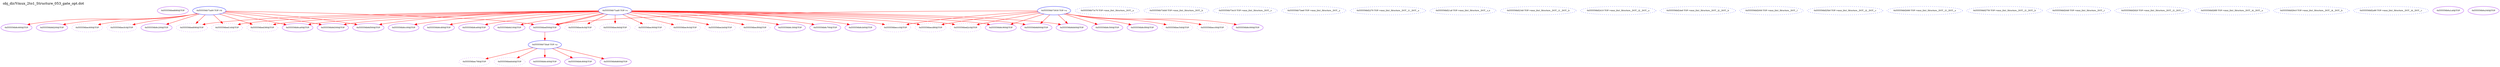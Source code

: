 digraph v3graph {
	graph	[label="obj_dir/Vmux_2to1_Structure_053_gate_opt.dot",
		 labelloc=t, labeljust=l,
		 //size="7.5,10",
		 rankdir=TB];
	n0	[fontsize=8 label="0x555556bed680@TOP", color=purple];
	n1	[fontsize=8 label="0x555556bec540@TOP", color=purple, style=dotted];
	n2	[fontsize=8 label="0x555556b73930 TOP->a", color=blue];
	n3	[fontsize=8 label="0x555556b73c70 TOP->mux_2to1_Structure__DOT__a", color=blue, style=dotted];
	n4	[fontsize=8 label="0x555556bec600@TOP", color=purple, style=dotted];
	n5	[fontsize=8 label="0x555556b73a00 TOP->b", color=blue];
	n6	[fontsize=8 label="0x555556b73d40 TOP->mux_2to1_Structure__DOT__b", color=blue, style=dotted];
	n7	[fontsize=8 label="0x555556bec6c0@TOP", color=purple, style=dotted];
	n8	[fontsize=8 label="0x555556b73ad0 TOP->s", color=blue];
	n9	[fontsize=8 label="0x555556b73e10 TOP->mux_2to1_Structure__DOT__s", color=blue, style=dotted];
	n10	[fontsize=8 label="0x555556bec780@TOP", color=purple, style=dotted];
	n11	[fontsize=8 label="0x555556b73ba0 TOP->y", color=blue];
	n12	[fontsize=8 label="0x555556b73ee0 TOP->mux_2to1_Structure__DOT__y", color=blue, style=dotted];
	n13	[fontsize=8 label="0x555556bec840@TOP", color=purple, style=dotted];
	n14	[fontsize=8 label="0x555556bf2270 TOP->mux_2to1_Structure__DOT__i1__DOT__a", color=blue, style=dotted];
	n15	[fontsize=8 label="0x555556bec900@TOP", color=purple, style=dotted];
	n16	[fontsize=8 label="0x555556bf21a0 TOP->mux_2to1_Structure__DOT__s_n", color=blue, style=dotted];
	n17	[fontsize=8 label="0x555556bf2340 TOP->mux_2to1_Structure__DOT__i1__DOT__b", color=blue, style=dotted];
	n18	[fontsize=8 label="0x555556bec9c0@TOP", color=purple, style=dotted];
	n19	[fontsize=8 label="0x555556becb40@TOP", color=purple, style=dotted];
	n20	[fontsize=8 label="0x555556bf2410 TOP->mux_2to1_Structure__DOT__i2__DOT__a", color=blue, style=dotted];
	n21	[fontsize=8 label="0x555556becc00@TOP", color=purple, style=dotted];
	n22	[fontsize=8 label="0x555556bf24e0 TOP->mux_2to1_Structure__DOT__i2__DOT__b", color=blue, style=dotted];
	n23	[fontsize=8 label="0x555556beccc0@TOP", color=purple, style=dotted];
	n24	[fontsize=8 label="0x555556bf2000 TOP->mux_2to1_Structure__DOT__l", color=blue, style=dotted];
	n25	[fontsize=8 label="0x555556bf25b0 TOP->mux_2to1_Structure__DOT__i2__DOT__c", color=blue, style=dotted];
	n26	[fontsize=8 label="0x555556becd80@TOP", color=purple, style=dotted];
	n27	[fontsize=8 label="0x555556becf00@TOP", color=purple, style=dotted];
	n28	[fontsize=8 label="0x555556bf2680 TOP->mux_2to1_Structure__DOT__i3__DOT__a", color=blue, style=dotted];
	n29	[fontsize=8 label="0x555556becfc0@TOP", color=purple, style=dotted];
	n30	[fontsize=8 label="0x555556bf2750 TOP->mux_2to1_Structure__DOT__i3__DOT__b", color=blue, style=dotted];
	n31	[fontsize=8 label="0x555556bed080@TOP", color=purple, style=dotted];
	n32	[fontsize=8 label="0x555556bf20d0 TOP->mux_2to1_Structure__DOT__r", color=blue, style=dotted];
	n33	[fontsize=8 label="0x555556bf2820 TOP->mux_2to1_Structure__DOT__i3__DOT__c", color=blue, style=dotted];
	n34	[fontsize=8 label="0x555556bed140@TOP", color=purple, style=dotted];
	n35	[fontsize=8 label="0x555556bed2c0@TOP", color=purple, style=dotted];
	n36	[fontsize=8 label="0x555556bf28f0 TOP->mux_2to1_Structure__DOT__i4__DOT__a", color=blue, style=dotted];
	n37	[fontsize=8 label="0x555556bed380@TOP", color=purple, style=dotted];
	n38	[fontsize=8 label="0x555556bf29c0 TOP->mux_2to1_Structure__DOT__i4__DOT__b", color=blue, style=dotted];
	n39	[fontsize=8 label="0x555556bed440@TOP", color=purple, style=dotted];
	n40	[fontsize=8 label="0x555556bf2a90 TOP->mux_2to1_Structure__DOT__i4__DOT__c", color=blue, style=dotted];
	n41	[fontsize=8 label="0x555556bed500@TOP", color=purple];
	n42	[fontsize=8 label="0x555556b6a1a0@TOP", color=purple];
	n43	[fontsize=8 label="0x555556b6a340@TOP", color=purple];
	n44	[fontsize=8 label="0x555556b8c000@TOP", color=purple];
	n45	[fontsize=8 label="0x555556b8c200@TOP", color=purple];
	n46	[fontsize=8 label="0x555556b8c300@TOP", color=purple];
	n47	[fontsize=8 label="0x555556b8c400@TOP", color=purple];
	n48	[fontsize=8 label="0x555556b8c500@TOP", color=purple];
	n49	[fontsize=8 label="0x555556b8c600@TOP", color=purple];
	n50	[fontsize=8 label="0x555556b8c700@TOP", color=purple];
	n51	[fontsize=8 label="0x555556b8c800@TOP", color=purple];
	n52	[fontsize=8 label="0x555556b8c900@TOP", color=purple];
	n53	[fontsize=8 label="0x555556b8ca00@TOP", color=purple];
	n54	[fontsize=8 label="0x555556b8cb00@TOP", color=purple];
	n55	[fontsize=8 label="0x555556b8cc00@TOP", color=purple];
	n56	[fontsize=8 label="0x555556b8cd00@TOP", color=purple];
	n57	[fontsize=8 label="0x555556b8ce00@TOP", color=purple];
	n58	[fontsize=8 label="0x555556b8cf00@TOP", color=purple];
	n59	[fontsize=8 label="0x555556b8d000@TOP", color=purple];
	n60	[fontsize=8 label="0x555556b8d100@TOP", color=purple];
	n61	[fontsize=8 label="0x555556b8d200@TOP", color=purple];
	n62	[fontsize=8 label="0x555556b8d300@TOP", color=purple];
	n63	[fontsize=8 label="0x555556b8d400@TOP", color=purple];
	n64	[fontsize=8 label="0x555556b8d500@TOP", color=purple];
	n65	[fontsize=8 label="0x555556b8d600@TOP", color=purple];
	n2 -> n1 [fontsize=8 label="" weight=1 color=red];
	n2 -> n26 [fontsize=8 label="" weight=1 color=red];
	n2 -> n44 [fontsize=8 label="" weight=1 color=red];
	n2 -> n21 [fontsize=8 label="" weight=1 color=red];
	n2 -> n48 [fontsize=8 label="" weight=1 color=red];
	n2 -> n58 [fontsize=8 label="" weight=1 color=red];
	n2 -> n23 [fontsize=8 label="" weight=1 color=red];
	n2 -> n35 [fontsize=8 label="" weight=1 color=red];
	n2 -> n41 [fontsize=8 label="" weight=1 color=red];
	n2 -> n52 [fontsize=8 label="" weight=1 color=red];
	n2 -> n59 [fontsize=8 label="" weight=1 color=red];
	n2 -> n63 [fontsize=8 label="" weight=1 color=red];
	n5 -> n4 [fontsize=8 label="" weight=1 color=red];
	n5 -> n34 [fontsize=8 label="" weight=1 color=red];
	n5 -> n45 [fontsize=8 label="" weight=1 color=red];
	n5 -> n29 [fontsize=8 label="" weight=1 color=red];
	n5 -> n49 [fontsize=8 label="" weight=1 color=red];
	n5 -> n61 [fontsize=8 label="" weight=1 color=red];
	n5 -> n31 [fontsize=8 label="" weight=1 color=red];
	n5 -> n37 [fontsize=8 label="" weight=1 color=red];
	n5 -> n41 [fontsize=8 label="" weight=1 color=red];
	n5 -> n53 [fontsize=8 label="" weight=1 color=red];
	n5 -> n62 [fontsize=8 label="" weight=1 color=red];
	n5 -> n64 [fontsize=8 label="" weight=1 color=red];
	n8 -> n7 [fontsize=8 label="" weight=1 color=red];
	n8 -> n18 [fontsize=8 label="" weight=1 color=red];
	n8 -> n34 [fontsize=8 label="" weight=1 color=red];
	n8 -> n46 [fontsize=8 label="" weight=1 color=red];
	n8 -> n13 [fontsize=8 label="" weight=1 color=red];
	n8 -> n27 [fontsize=8 label="" weight=1 color=red];
	n8 -> n50 [fontsize=8 label="" weight=1 color=red];
	n8 -> n55 [fontsize=8 label="" weight=1 color=red];
	n8 -> n15 [fontsize=8 label="" weight=1 color=red];
	n8 -> n19 [fontsize=8 label="" weight=1 color=red];
	n8 -> n26 [fontsize=8 label="" weight=1 color=red];
	n8 -> n54 [fontsize=8 label="" weight=1 color=red];
	n8 -> n56 [fontsize=8 label="" weight=1 color=red];
	n8 -> n57 [fontsize=8 label="" weight=1 color=red];
	n8 -> n60 [fontsize=8 label="" weight=1 color=red];
	n8 -> n23 [fontsize=8 label="" weight=1 color=red];
	n8 -> n35 [fontsize=8 label="" weight=1 color=red];
	n8 -> n41 [fontsize=8 label="" weight=1 color=red];
	n8 -> n52 [fontsize=8 label="" weight=1 color=red];
	n8 -> n59 [fontsize=8 label="" weight=1 color=red];
	n8 -> n63 [fontsize=8 label="" weight=1 color=red];
	n8 -> n31 [fontsize=8 label="" weight=1 color=red];
	n8 -> n37 [fontsize=8 label="" weight=1 color=red];
	n8 -> n41 [fontsize=8 label="" weight=1 color=red];
	n8 -> n53 [fontsize=8 label="" weight=1 color=red];
	n8 -> n62 [fontsize=8 label="" weight=1 color=red];
	n8 -> n64 [fontsize=8 label="" weight=1 color=red];
	n11 -> n10 [fontsize=8 label="" weight=1 color=red];
	n11 -> n47 [fontsize=8 label="" weight=1 color=red];
	n11 -> n39 [fontsize=8 label="" weight=1 color=red];
	n11 -> n51 [fontsize=8 label="" weight=1 color=red];
	n11 -> n65 [fontsize=8 label="" weight=1 color=red];
	n41 -> n11 [fontsize=8 label="" weight=1 color=red];
}
